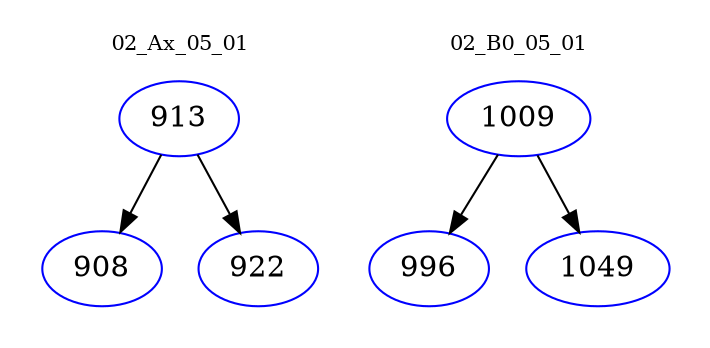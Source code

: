 digraph{
subgraph cluster_0 {
color = white
label = "02_Ax_05_01";
fontsize=10;
T0_913 [label="913", color="blue"]
T0_913 -> T0_908 [color="black"]
T0_908 [label="908", color="blue"]
T0_913 -> T0_922 [color="black"]
T0_922 [label="922", color="blue"]
}
subgraph cluster_1 {
color = white
label = "02_B0_05_01";
fontsize=10;
T1_1009 [label="1009", color="blue"]
T1_1009 -> T1_996 [color="black"]
T1_996 [label="996", color="blue"]
T1_1009 -> T1_1049 [color="black"]
T1_1049 [label="1049", color="blue"]
}
}
